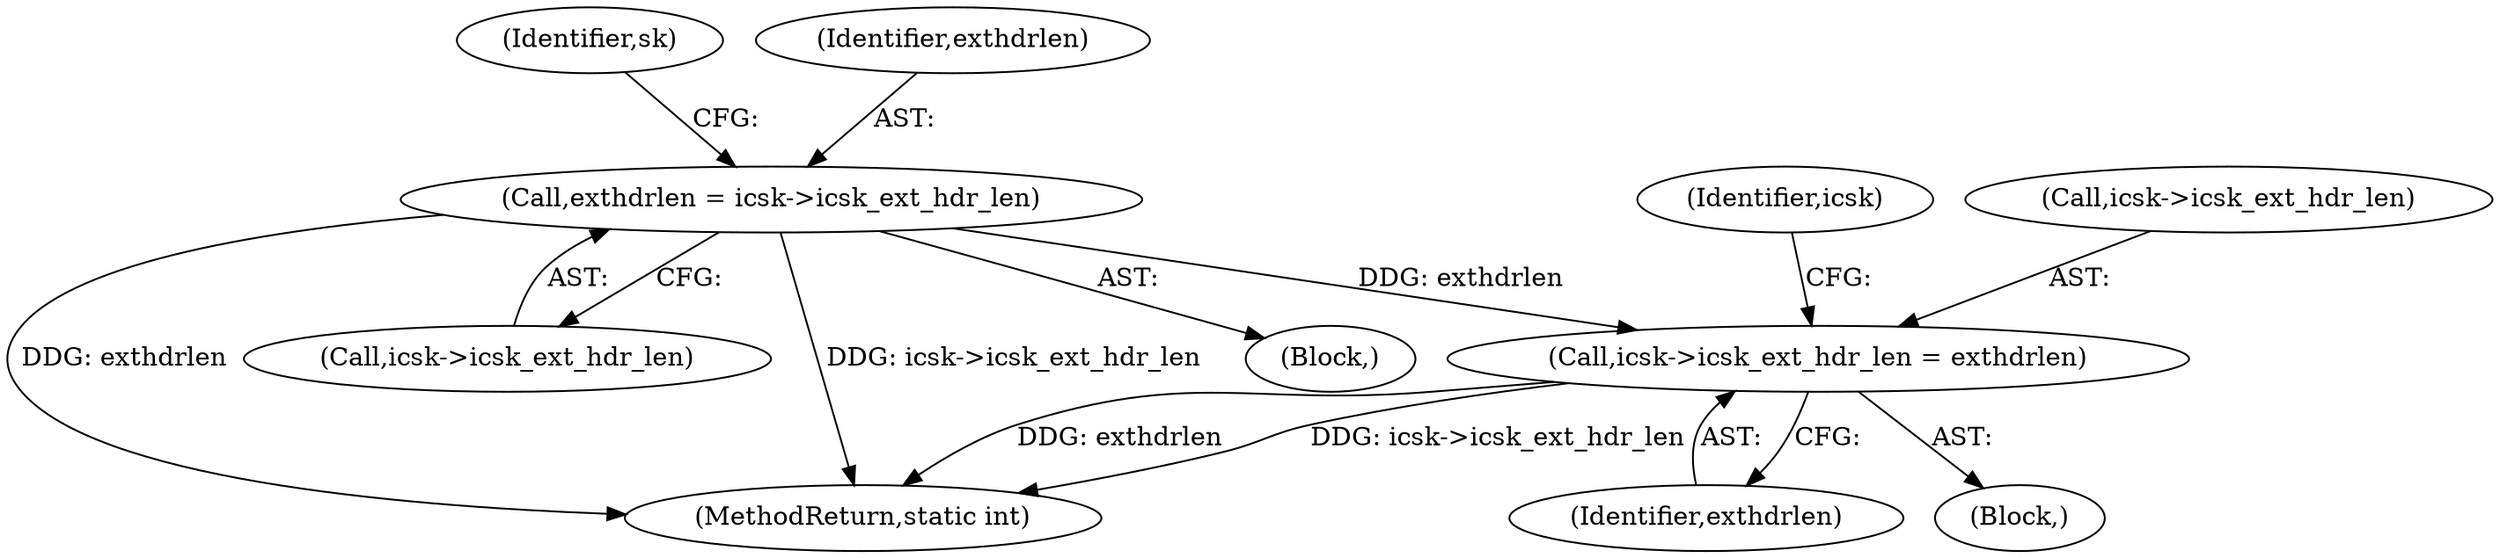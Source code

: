 digraph "0_linux_45f6fad84cc305103b28d73482b344d7f5b76f39@pointer" {
"1000373" [label="(Call,icsk->icsk_ext_hdr_len = exthdrlen)"];
"1000309" [label="(Call,exthdrlen = icsk->icsk_ext_hdr_len)"];
"1000372" [label="(Block,)"];
"1000307" [label="(Block,)"];
"1000316" [label="(Identifier,sk)"];
"1000380" [label="(Identifier,icsk)"];
"1000377" [label="(Identifier,exthdrlen)"];
"1000311" [label="(Call,icsk->icsk_ext_hdr_len)"];
"1000373" [label="(Call,icsk->icsk_ext_hdr_len = exthdrlen)"];
"1000309" [label="(Call,exthdrlen = icsk->icsk_ext_hdr_len)"];
"1000310" [label="(Identifier,exthdrlen)"];
"1000374" [label="(Call,icsk->icsk_ext_hdr_len)"];
"1000614" [label="(MethodReturn,static int)"];
"1000373" -> "1000372"  [label="AST: "];
"1000373" -> "1000377"  [label="CFG: "];
"1000374" -> "1000373"  [label="AST: "];
"1000377" -> "1000373"  [label="AST: "];
"1000380" -> "1000373"  [label="CFG: "];
"1000373" -> "1000614"  [label="DDG: exthdrlen"];
"1000373" -> "1000614"  [label="DDG: icsk->icsk_ext_hdr_len"];
"1000309" -> "1000373"  [label="DDG: exthdrlen"];
"1000309" -> "1000307"  [label="AST: "];
"1000309" -> "1000311"  [label="CFG: "];
"1000310" -> "1000309"  [label="AST: "];
"1000311" -> "1000309"  [label="AST: "];
"1000316" -> "1000309"  [label="CFG: "];
"1000309" -> "1000614"  [label="DDG: exthdrlen"];
"1000309" -> "1000614"  [label="DDG: icsk->icsk_ext_hdr_len"];
}
